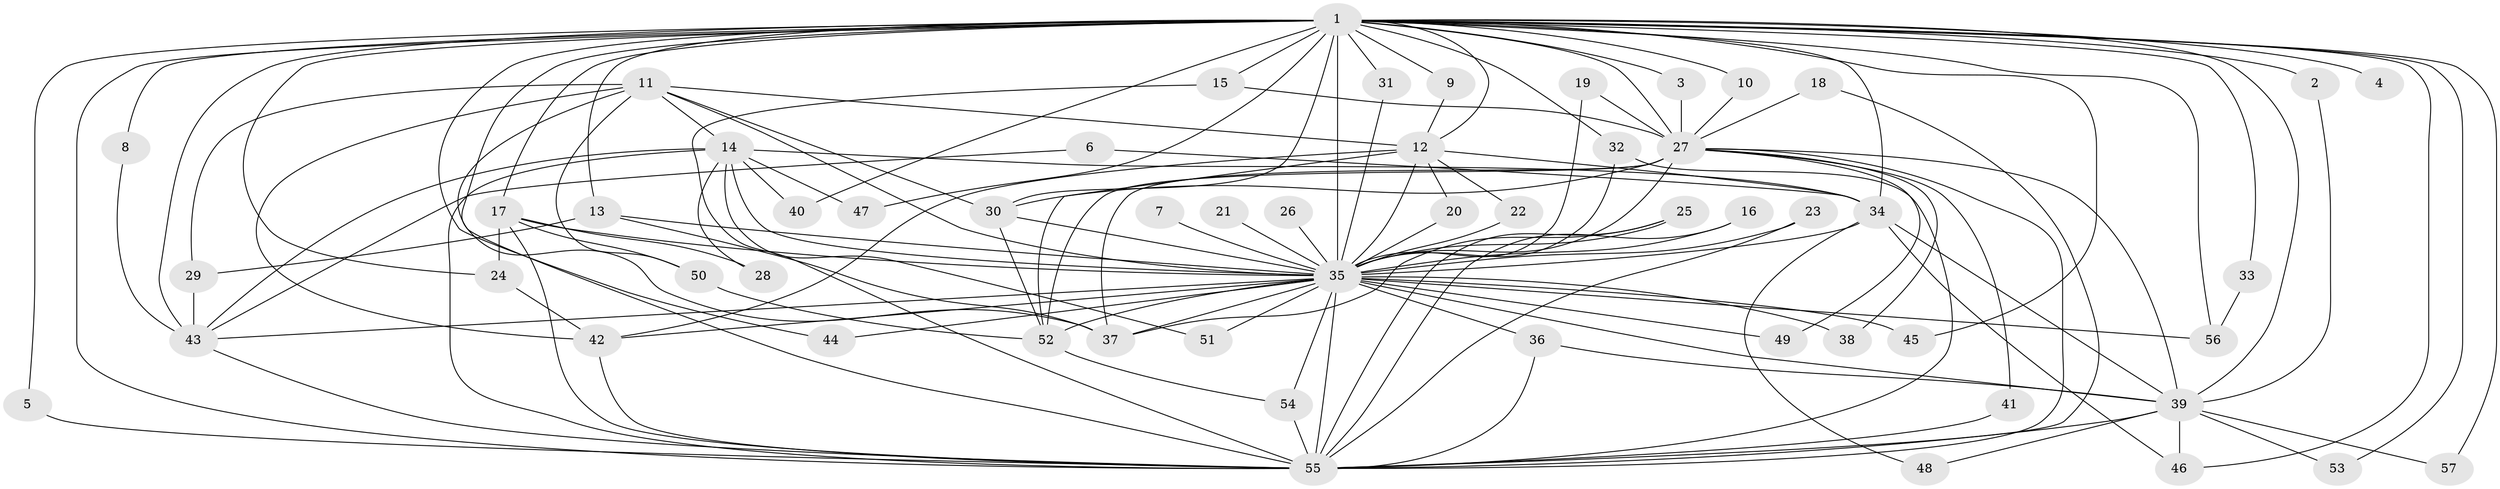 // original degree distribution, {15: 0.008771929824561403, 24: 0.008771929824561403, 22: 0.008771929824561403, 18: 0.008771929824561403, 20: 0.008771929824561403, 19: 0.017543859649122806, 16: 0.017543859649122806, 36: 0.008771929824561403, 3: 0.19298245614035087, 2: 0.5263157894736842, 4: 0.07017543859649122, 5: 0.07017543859649122, 6: 0.017543859649122806, 8: 0.008771929824561403, 7: 0.017543859649122806, 9: 0.008771929824561403}
// Generated by graph-tools (version 1.1) at 2025/49/03/09/25 03:49:28]
// undirected, 57 vertices, 135 edges
graph export_dot {
graph [start="1"]
  node [color=gray90,style=filled];
  1;
  2;
  3;
  4;
  5;
  6;
  7;
  8;
  9;
  10;
  11;
  12;
  13;
  14;
  15;
  16;
  17;
  18;
  19;
  20;
  21;
  22;
  23;
  24;
  25;
  26;
  27;
  28;
  29;
  30;
  31;
  32;
  33;
  34;
  35;
  36;
  37;
  38;
  39;
  40;
  41;
  42;
  43;
  44;
  45;
  46;
  47;
  48;
  49;
  50;
  51;
  52;
  53;
  54;
  55;
  56;
  57;
  1 -- 2 [weight=2.0];
  1 -- 3 [weight=1.0];
  1 -- 4 [weight=2.0];
  1 -- 5 [weight=1.0];
  1 -- 8 [weight=1.0];
  1 -- 9 [weight=1.0];
  1 -- 10 [weight=1.0];
  1 -- 12 [weight=1.0];
  1 -- 13 [weight=1.0];
  1 -- 15 [weight=1.0];
  1 -- 17 [weight=1.0];
  1 -- 24 [weight=1.0];
  1 -- 27 [weight=4.0];
  1 -- 30 [weight=1.0];
  1 -- 31 [weight=2.0];
  1 -- 32 [weight=2.0];
  1 -- 33 [weight=1.0];
  1 -- 34 [weight=2.0];
  1 -- 35 [weight=12.0];
  1 -- 37 [weight=2.0];
  1 -- 39 [weight=1.0];
  1 -- 40 [weight=1.0];
  1 -- 43 [weight=2.0];
  1 -- 44 [weight=1.0];
  1 -- 45 [weight=1.0];
  1 -- 46 [weight=1.0];
  1 -- 47 [weight=1.0];
  1 -- 53 [weight=1.0];
  1 -- 55 [weight=8.0];
  1 -- 56 [weight=2.0];
  1 -- 57 [weight=1.0];
  2 -- 39 [weight=1.0];
  3 -- 27 [weight=1.0];
  5 -- 55 [weight=1.0];
  6 -- 34 [weight=1.0];
  6 -- 43 [weight=1.0];
  7 -- 35 [weight=2.0];
  8 -- 43 [weight=1.0];
  9 -- 12 [weight=1.0];
  10 -- 27 [weight=1.0];
  11 -- 12 [weight=1.0];
  11 -- 14 [weight=1.0];
  11 -- 29 [weight=1.0];
  11 -- 30 [weight=1.0];
  11 -- 35 [weight=1.0];
  11 -- 42 [weight=1.0];
  11 -- 50 [weight=1.0];
  11 -- 55 [weight=1.0];
  12 -- 20 [weight=1.0];
  12 -- 22 [weight=1.0];
  12 -- 34 [weight=1.0];
  12 -- 35 [weight=3.0];
  12 -- 42 [weight=1.0];
  12 -- 52 [weight=1.0];
  13 -- 29 [weight=1.0];
  13 -- 35 [weight=1.0];
  13 -- 37 [weight=1.0];
  14 -- 28 [weight=1.0];
  14 -- 34 [weight=1.0];
  14 -- 35 [weight=2.0];
  14 -- 40 [weight=1.0];
  14 -- 43 [weight=1.0];
  14 -- 47 [weight=1.0];
  14 -- 51 [weight=1.0];
  14 -- 55 [weight=2.0];
  15 -- 27 [weight=1.0];
  15 -- 55 [weight=1.0];
  16 -- 35 [weight=1.0];
  16 -- 55 [weight=1.0];
  17 -- 24 [weight=1.0];
  17 -- 28 [weight=1.0];
  17 -- 35 [weight=2.0];
  17 -- 50 [weight=1.0];
  17 -- 55 [weight=1.0];
  18 -- 27 [weight=1.0];
  18 -- 55 [weight=1.0];
  19 -- 27 [weight=1.0];
  19 -- 35 [weight=1.0];
  20 -- 35 [weight=1.0];
  21 -- 35 [weight=1.0];
  22 -- 35 [weight=1.0];
  23 -- 35 [weight=1.0];
  23 -- 55 [weight=1.0];
  24 -- 42 [weight=1.0];
  25 -- 35 [weight=2.0];
  25 -- 37 [weight=1.0];
  25 -- 55 [weight=2.0];
  26 -- 35 [weight=2.0];
  27 -- 30 [weight=1.0];
  27 -- 35 [weight=3.0];
  27 -- 37 [weight=1.0];
  27 -- 38 [weight=1.0];
  27 -- 39 [weight=2.0];
  27 -- 41 [weight=1.0];
  27 -- 49 [weight=1.0];
  27 -- 52 [weight=1.0];
  27 -- 55 [weight=2.0];
  29 -- 43 [weight=2.0];
  30 -- 35 [weight=1.0];
  30 -- 52 [weight=1.0];
  31 -- 35 [weight=1.0];
  32 -- 35 [weight=1.0];
  32 -- 55 [weight=1.0];
  33 -- 56 [weight=1.0];
  34 -- 35 [weight=1.0];
  34 -- 39 [weight=1.0];
  34 -- 46 [weight=1.0];
  34 -- 48 [weight=1.0];
  35 -- 36 [weight=1.0];
  35 -- 37 [weight=1.0];
  35 -- 38 [weight=1.0];
  35 -- 39 [weight=1.0];
  35 -- 42 [weight=2.0];
  35 -- 43 [weight=1.0];
  35 -- 44 [weight=2.0];
  35 -- 45 [weight=1.0];
  35 -- 49 [weight=2.0];
  35 -- 51 [weight=1.0];
  35 -- 52 [weight=2.0];
  35 -- 54 [weight=1.0];
  35 -- 55 [weight=6.0];
  35 -- 56 [weight=3.0];
  36 -- 39 [weight=1.0];
  36 -- 55 [weight=1.0];
  39 -- 46 [weight=1.0];
  39 -- 48 [weight=1.0];
  39 -- 53 [weight=1.0];
  39 -- 55 [weight=1.0];
  39 -- 57 [weight=1.0];
  41 -- 55 [weight=1.0];
  42 -- 55 [weight=1.0];
  43 -- 55 [weight=1.0];
  50 -- 52 [weight=1.0];
  52 -- 54 [weight=1.0];
  54 -- 55 [weight=1.0];
}
